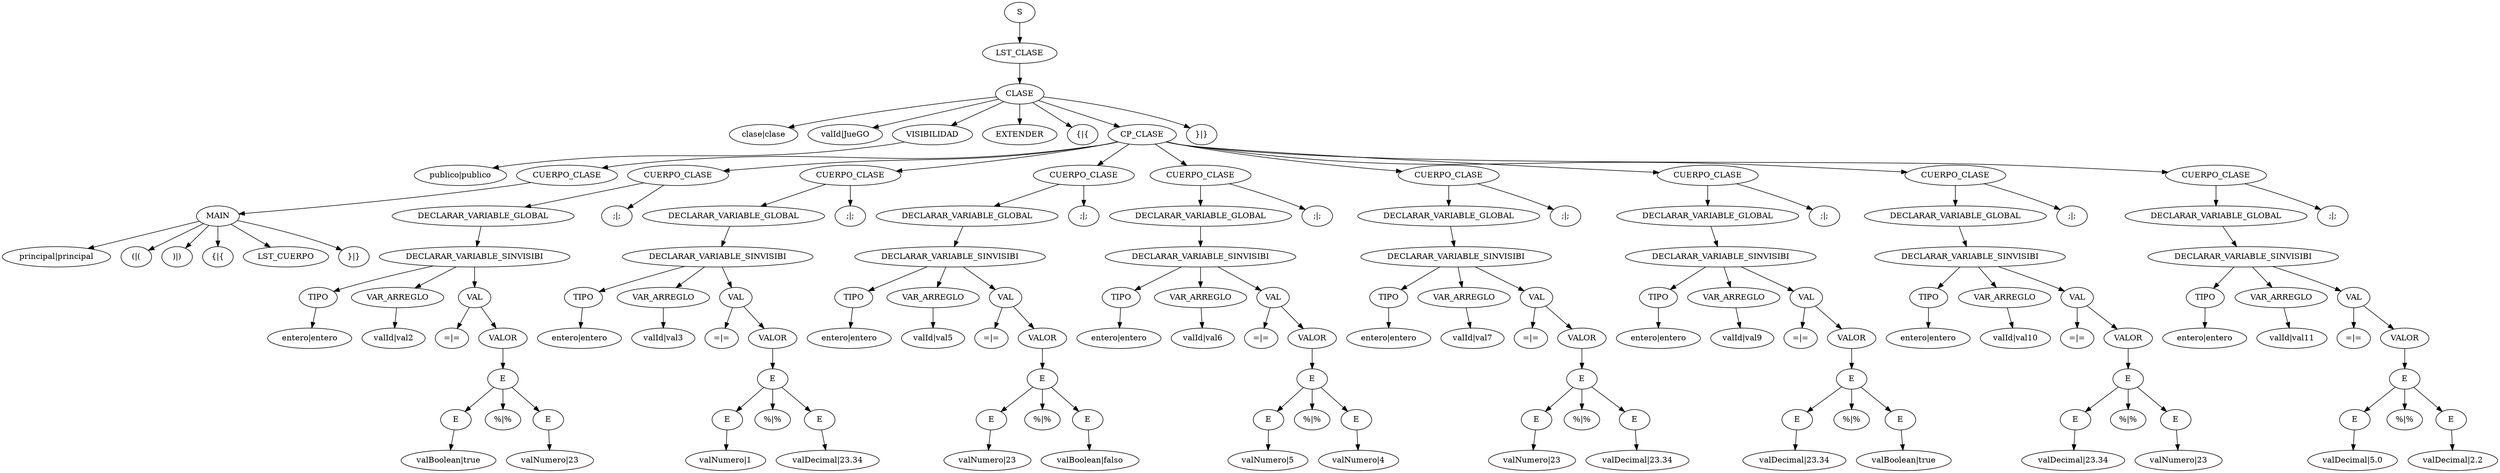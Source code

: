 digraph G{
62990845[label="S"];
62990845->30046694;
30046694[label="LST_CLASE"];
30046694->1984791;
1984791[label="CLASE"];
1984791->17863121;
17863121[label="clase|clase"];
1984791->26550365;
26550365[label="valId|JueGO"];
1984791->37626701;
37626701[label="VISIBILIDAD"];
37626701->3095993;
3095993[label="publico|publico"];
1984791->27863937;
27863937[label="EXTENDER"];
1984791->49448848;
49448848[label="{|{"];
1984791->42386454;
42386454[label="CP_CLASE"];
42386454->45933772;
45933772[label="CUERPO_CLASE"];
45933772->10750772;
10750772[label="MAIN"];
10750772->29648085;
29648085[label="principal|principal"];
10750772->65506178;
65506178[label="(|("];
10750772->52684690;
52684690[label=")|)"];
10750772->4400168;
4400168[label="{|{"];
10750772->39601516;
39601516[label="LST_CUERPO"];
10750772->20869327;
20869327[label="}|}"];
42386454->53606218;
53606218[label="CUERPO_CLASE"];
53606218->12693918;
12693918[label="DECLARAR_VARIABLE_GLOBAL"];
12693918->47136405;
47136405[label="DECLARAR_VARIABLE_SINVISIBI"];
47136405->21574462;
21574462[label="TIPO"];
21574462->59952436;
59952436[label="entero|entero"];
47136405->2701015;
2701015[label="VAR_ARREGLO"];
2701015->24309136;
24309136[label="valId|val2"];
47136405->17455632;
17455632[label="VAL"];
17455632->22882960;
22882960[label="=|="];
17455632->4620049;
4620049[label="VALOR"];
4620049->41580444;
41580444[label="E"];
41580444->38679683;
38679683[label="E"];
38679683->12572829;
12572829[label="valBoolean|true"];
41580444->46046605;
46046605[label="%|%"];
41580444->11766267;
11766267[label="E"];
11766267->38787544;
38787544[label="valNumero|23"];
53606218->13543581;
13543581[label=";|;"];
42386454->54783372;
54783372[label="CUERPO_CLASE"];
54783372->23288300;
23288300[label="DECLARAR_VARIABLE_GLOBAL"];
23288300->8268111;
8268111[label="DECLARAR_VARIABLE_SINVISIBI"];
8268111->7304143;
7304143[label="TIPO"];
7304143->65737292;
65737292[label="entero|entero"];
8268111->54764719;
54764719[label="VAR_ARREGLO"];
54764719->23120425;
23120425[label="valId|val3"];
8268111->6757235;
6757235[label="VAL"];
6757235->60815118;
60815118[label="=|="];
6757235->10465156;
10465156[label="VALOR"];
10465156->27077540;
27077540[label="E"];
27077540->42371273;
42371273[label="E"];
42371273->45797138;
45797138[label="valNumero|1"];
27077540->9521066;
9521066[label="%|%"];
27077540->18580737;
18580737[label="E"];
18580737->33008913;
33008913[label="valDecimal|23.34"];
54783372->28644761;
28644761[label=";|;"];
42386454->56476259;
56476259[label="CUERPO_CLASE"];
56476259->38524289;
38524289[label="DECLARAR_VARIABLE_GLOBAL"];
38524289->11174282;
11174282[label="DECLARAR_VARIABLE_SINVISIBI"];
11174282->33459681;
33459681[label="TIPO"];
33459681->32701678;
32701678[label="entero|entero"];
11174282->25879650;
25879650[label="VAR_ARREGLO"];
25879650->31590262;
31590262[label="valId|val5"];
11174282->15876907;
15876907[label="VAL"];
15876907->8674443;
8674443[label="=|="];
15876907->10961125;
10961125[label="VALOR"];
10961125->31541268;
31541268[label="E"];
31541268->15435960;
15435960[label="E"];
15435960->4705914;
4705914[label="valNumero|23"];
31541268->42353227;
42353227[label="%|%"];
31541268->45634724;
45634724[label="E"];
45634724->8059334;
8059334[label="valBoolean|falso"];
56476259->5425146;
5425146[label=";|;"];
42386454->48826322;
48826322[label="CUERPO_CLASE"];
48826322->36783718;
36783718[label="DECLARAR_VARIABLE_GLOBAL"];
36783718->62618006;
62618006[label="DECLARAR_VARIABLE_SINVISIBI"];
62618006->26691149;
26691149[label="TIPO"];
26691149->38893755;
38893755[label="entero|entero"];
62618006->14499481;
14499481[label="VAR_ARREGLO"];
14499481->63386473;
63386473[label="valId|val6"];
62618006->33607346;
33607346[label="VAL"];
33607346->34030663;
34030663[label="=|="];
33607346->37840511;
37840511[label="VALOR"];
37840511->5020285;
5020285[label="E"];
5020285->45182569;
45182569[label="E"];
45182569->3989940;
3989940[label="valNumero|5"];
5020285->35909463;
35909463[label="%|%"];
5020285->54749715;
54749715[label="E"];
54749715->22985394;
22985394[label="valNumero|4"];
48826322->5541955;
5541955[label=";|;"];
42386454->49877601;
49877601[label="CUERPO_CLASE"];
49877601->46245228;
46245228[label="DECLARAR_VARIABLE_GLOBAL"];
46245228->13553869;
13553869[label="DECLARAR_VARIABLE_SINVISIBI"];
13553869->54875957;
54875957[label="TIPO"];
54875957->24121565;
24121565[label="entero|entero"];
13553869->15767494;
15767494[label="VAR_ARREGLO"];
15767494->7689721;
7689721[label="valId|val7"];
13553869->2098632;
2098632[label="VAL"];
2098632->18887690;
18887690[label="=|="];
2098632->35771490;
35771490[label="VALOR"];
35771490->53507960;
53507960[label="E"];
53507960->11809597;
11809597[label="E"];
11809597->39177514;
39177514[label="valNumero|23"];
53507960->17053313;
17053313[label="%|%"];
53507960->19262089;
19262089[label="E"];
19262089->39141076;
39141076[label="valDecimal|23.34"];
49877601->16725372;
16725372[label=";|;"];
42386454->16310625;
16310625[label="CUERPO_CLASE"];
16310625->12577900;
12577900[label="DECLARAR_VARIABLE_GLOBAL"];
12577900->46092238;
46092238[label="DECLARAR_VARIABLE_SINVISIBI"];
46092238->12176960;
12176960[label="TIPO"];
12176960->42483779;
42483779[label="entero|entero"];
46092238->46809697;
46809697[label="VAR_ARREGLO"];
46809697->18634089;
18634089[label="valId|val9"];
46092238->33489078;
33489078[label="VAL"];
33489078->32966247;
32966247[label="=|="];
33489078->28260775;
28260775[label="VALOR"];
28260775->53020390;
53020390[label="E"];
53020390->7421470;
7421470[label="E"];
7421470->66793230;
66793230[label="valDecimal|23.34"];
53020390->64268160;
64268160[label="%|%"];
53020390->41542534;
41542534[label="E"];
41542534->38338487;
38338487[label="valBoolean|true"];
16310625->9502070;
9502070[label=";|;"];
42386454->18409771;
18409771[label="CUERPO_CLASE"];
18409771->31470215;
31470215[label="DECLARAR_VARIABLE_GLOBAL"];
31470215->14796483;
14796483[label="DECLARAR_VARIABLE_SINVISIBI"];
14796483->66059488;
66059488[label="TIPO"];
66059488->57664488;
57664488[label="entero|entero"];
14796483->49218346;
49218346[label="VAR_ARREGLO"];
49218346->40311937;
40311937[label="valId|val10"];
14796483->27263117;
27263117[label="VAL"];
27263117->44041463;
44041463[label="=|="];
27263117->60828848;
60828848[label="VALOR"];
60828848->10588721;
10588721[label="E"];
10588721->28189627;
28189627[label="E"];
28189627->52380055;
52380055[label="valDecimal|23.34"];
10588721->1658455;
1658455[label="%|%"];
10588721->14926099;
14926099[label="E"];
14926099->117163;
117163[label="valNumero|23"];
18409771->1054474;
1054474[label=";|;"];
42386454->9490272;
9490272[label="CUERPO_CLASE"];
9490272->18303590;
18303590[label="DECLARAR_VARIABLE_GLOBAL"];
18303590->30514590;
30514590[label="DECLARAR_VARIABLE_SINVISIBI"];
30514590->6195855;
6195855[label="TIPO"];
6195855->55762700;
55762700[label="entero|entero"];
30514590->32102252;
32102252[label="VAR_ARREGLO"];
32102252->20484818;
20484818[label="valId|val11"];
30514590->50145638;
50145638[label="VAL"];
50145638->48657561;
48657561[label="=|="];
50145638->35264868;
35264868[label="VALOR"];
35264868->48948360;
48948360[label="E"];
48948360->37882063;
37882063[label="E"];
37882063->5394248;
5394248[label="valDecimal|5.0"];
48948360->48548238;
48548238[label="%|%"];
48948360->34280961;
34280961[label="E"];
34280961->40093194;
40093194[label="valDecimal|2.2"];
9490272->25294426;
25294426[label=";|;"];
1984791->26323242;
26323242[label="}|}"];
}
